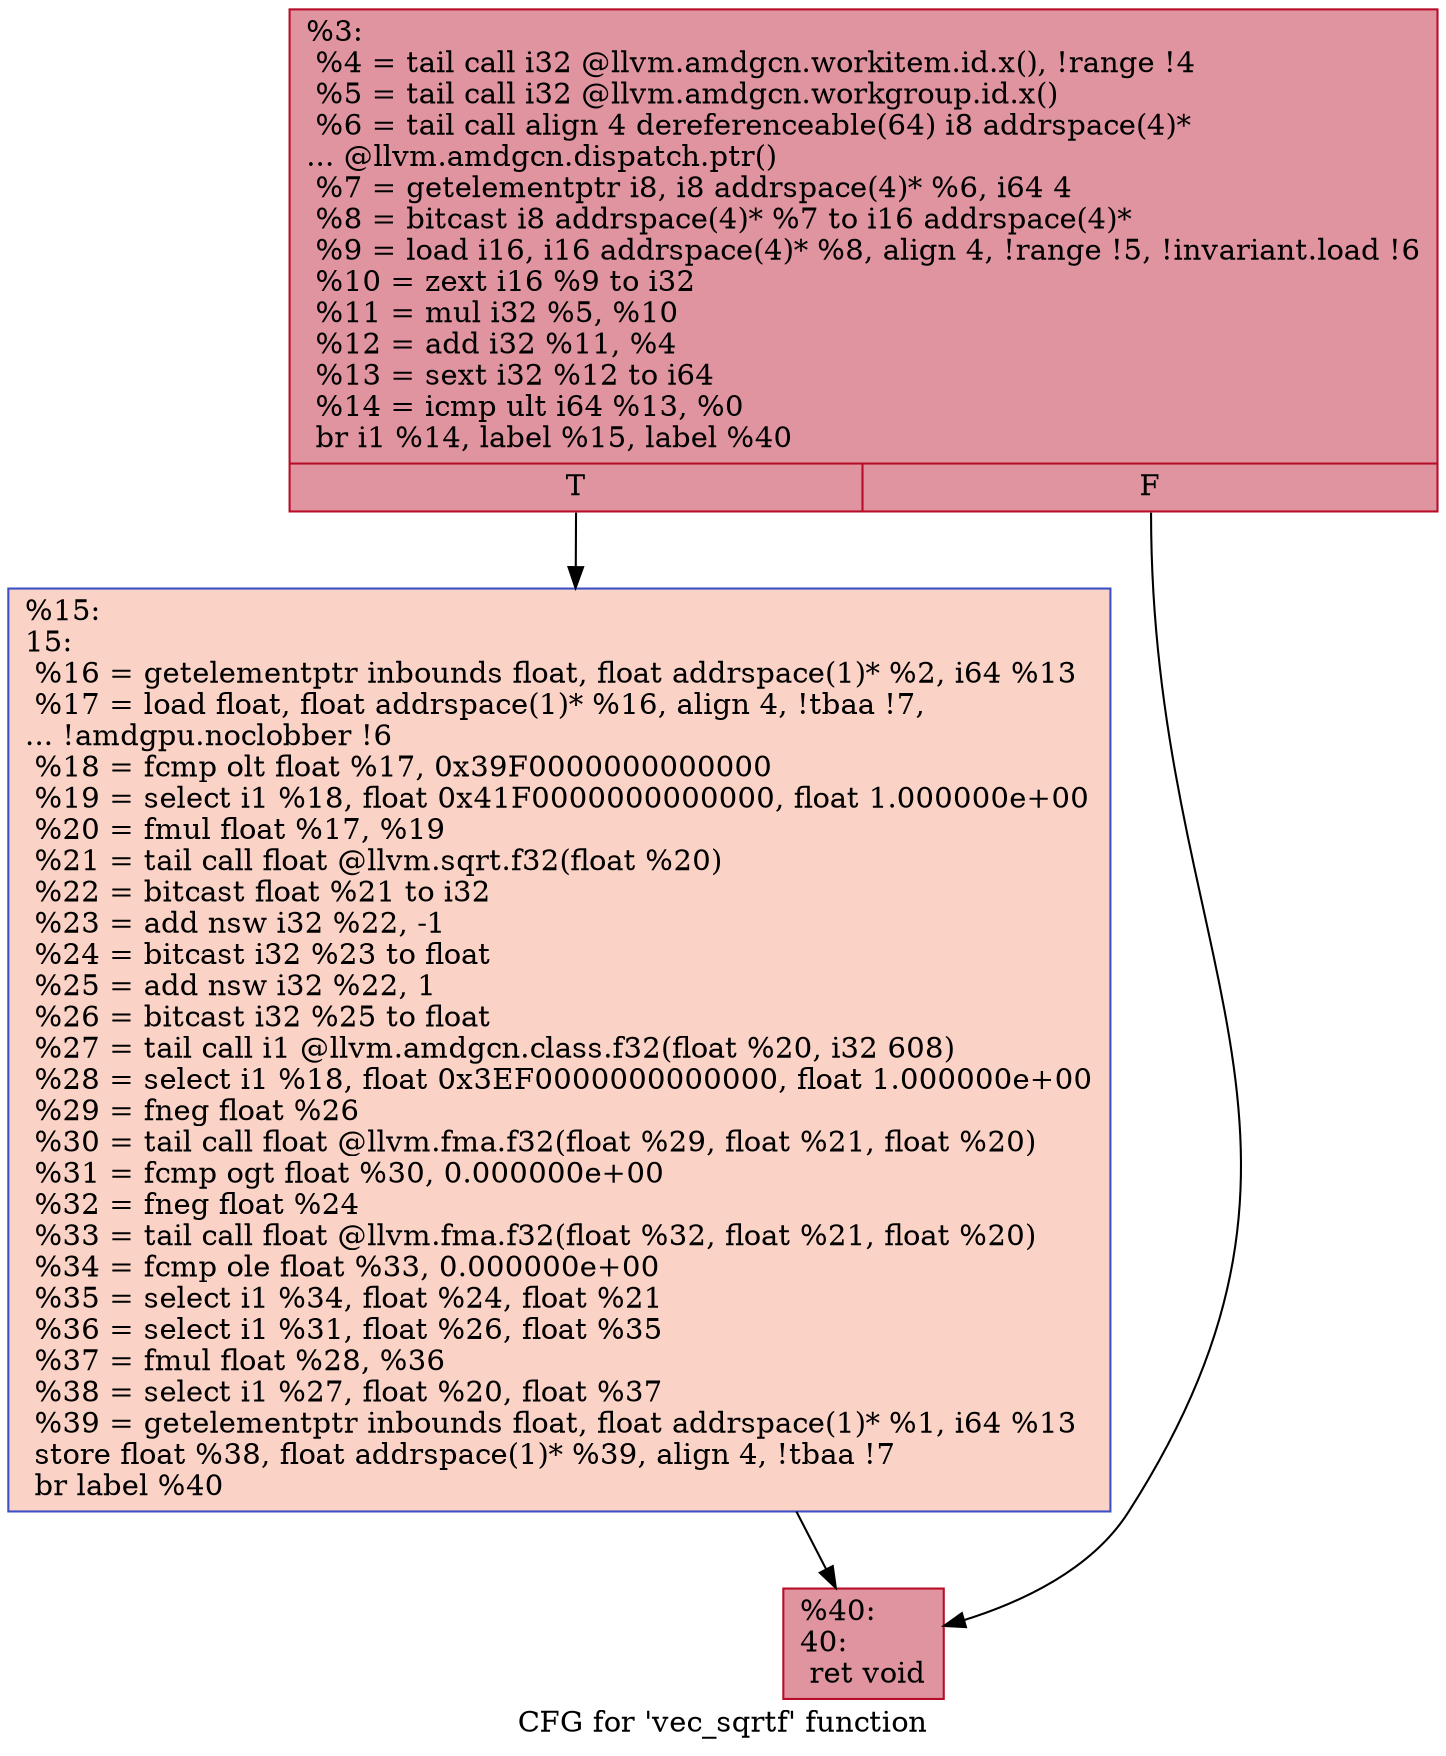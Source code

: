 digraph "CFG for 'vec_sqrtf' function" {
	label="CFG for 'vec_sqrtf' function";

	Node0x4d50570 [shape=record,color="#b70d28ff", style=filled, fillcolor="#b70d2870",label="{%3:\l  %4 = tail call i32 @llvm.amdgcn.workitem.id.x(), !range !4\l  %5 = tail call i32 @llvm.amdgcn.workgroup.id.x()\l  %6 = tail call align 4 dereferenceable(64) i8 addrspace(4)*\l... @llvm.amdgcn.dispatch.ptr()\l  %7 = getelementptr i8, i8 addrspace(4)* %6, i64 4\l  %8 = bitcast i8 addrspace(4)* %7 to i16 addrspace(4)*\l  %9 = load i16, i16 addrspace(4)* %8, align 4, !range !5, !invariant.load !6\l  %10 = zext i16 %9 to i32\l  %11 = mul i32 %5, %10\l  %12 = add i32 %11, %4\l  %13 = sext i32 %12 to i64\l  %14 = icmp ult i64 %13, %0\l  br i1 %14, label %15, label %40\l|{<s0>T|<s1>F}}"];
	Node0x4d50570:s0 -> Node0x4d51310;
	Node0x4d50570:s1 -> Node0x4d52580;
	Node0x4d51310 [shape=record,color="#3d50c3ff", style=filled, fillcolor="#f59c7d70",label="{%15:\l15:                                               \l  %16 = getelementptr inbounds float, float addrspace(1)* %2, i64 %13\l  %17 = load float, float addrspace(1)* %16, align 4, !tbaa !7,\l... !amdgpu.noclobber !6\l  %18 = fcmp olt float %17, 0x39F0000000000000\l  %19 = select i1 %18, float 0x41F0000000000000, float 1.000000e+00\l  %20 = fmul float %17, %19\l  %21 = tail call float @llvm.sqrt.f32(float %20)\l  %22 = bitcast float %21 to i32\l  %23 = add nsw i32 %22, -1\l  %24 = bitcast i32 %23 to float\l  %25 = add nsw i32 %22, 1\l  %26 = bitcast i32 %25 to float\l  %27 = tail call i1 @llvm.amdgcn.class.f32(float %20, i32 608)\l  %28 = select i1 %18, float 0x3EF0000000000000, float 1.000000e+00\l  %29 = fneg float %26\l  %30 = tail call float @llvm.fma.f32(float %29, float %21, float %20)\l  %31 = fcmp ogt float %30, 0.000000e+00\l  %32 = fneg float %24\l  %33 = tail call float @llvm.fma.f32(float %32, float %21, float %20)\l  %34 = fcmp ole float %33, 0.000000e+00\l  %35 = select i1 %34, float %24, float %21\l  %36 = select i1 %31, float %26, float %35\l  %37 = fmul float %28, %36\l  %38 = select i1 %27, float %20, float %37\l  %39 = getelementptr inbounds float, float addrspace(1)* %1, i64 %13\l  store float %38, float addrspace(1)* %39, align 4, !tbaa !7\l  br label %40\l}"];
	Node0x4d51310 -> Node0x4d52580;
	Node0x4d52580 [shape=record,color="#b70d28ff", style=filled, fillcolor="#b70d2870",label="{%40:\l40:                                               \l  ret void\l}"];
}
